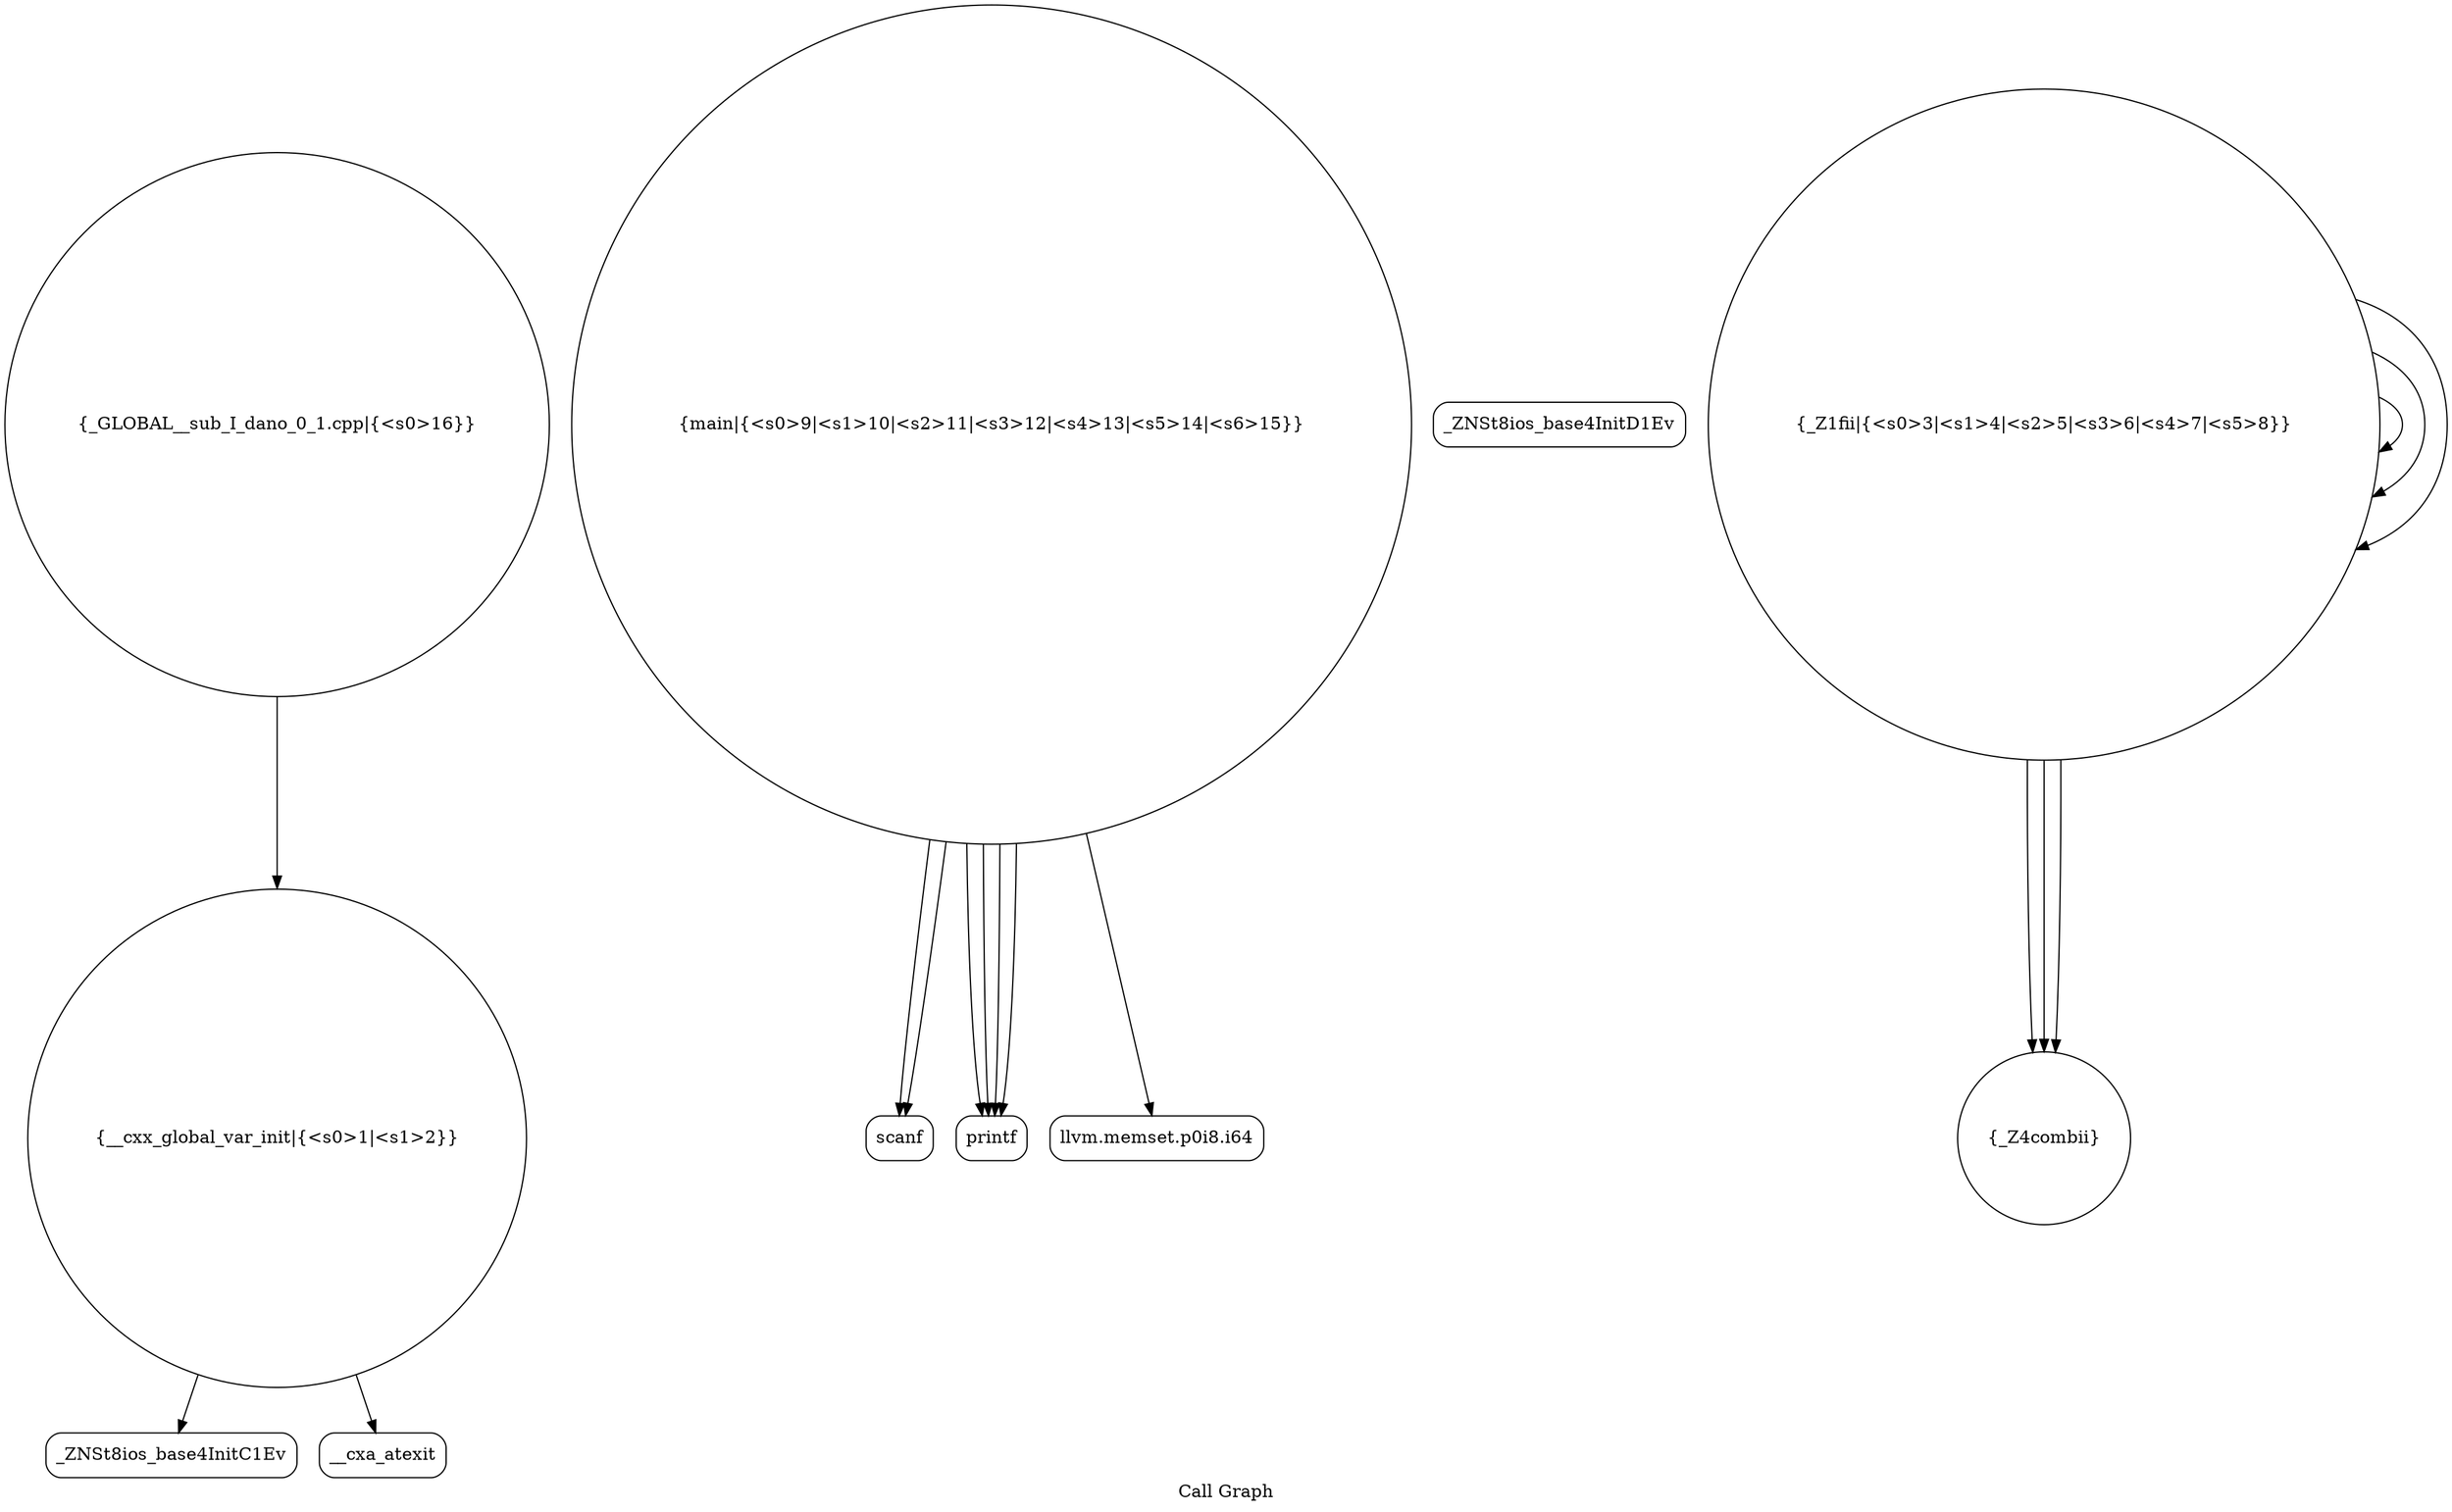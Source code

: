 digraph "Call Graph" {
	label="Call Graph";

	Node0x55c921266a40 [shape=record,shape=circle,label="{__cxx_global_var_init|{<s0>1|<s1>2}}"];
	Node0x55c921266a40:s0 -> Node0x55c921266ed0[color=black];
	Node0x55c921266a40:s1 -> Node0x55c921266fd0[color=black];
	Node0x55c9212671d0 [shape=record,shape=Mrecord,label="{scanf}"];
	Node0x55c921266f50 [shape=record,shape=Mrecord,label="{_ZNSt8ios_base4InitD1Ev}"];
	Node0x55c9212672d0 [shape=record,shape=Mrecord,label="{printf}"];
	Node0x55c921267050 [shape=record,shape=circle,label="{_Z4combii}"];
	Node0x55c921267150 [shape=record,shape=circle,label="{main|{<s0>9|<s1>10|<s2>11|<s3>12|<s4>13|<s5>14|<s6>15}}"];
	Node0x55c921267150:s0 -> Node0x55c9212671d0[color=black];
	Node0x55c921267150:s1 -> Node0x55c921267250[color=black];
	Node0x55c921267150:s2 -> Node0x55c9212672d0[color=black];
	Node0x55c921267150:s3 -> Node0x55c9212671d0[color=black];
	Node0x55c921267150:s4 -> Node0x55c9212672d0[color=black];
	Node0x55c921267150:s5 -> Node0x55c9212672d0[color=black];
	Node0x55c921267150:s6 -> Node0x55c9212672d0[color=black];
	Node0x55c921266ed0 [shape=record,shape=Mrecord,label="{_ZNSt8ios_base4InitC1Ev}"];
	Node0x55c921267250 [shape=record,shape=Mrecord,label="{llvm.memset.p0i8.i64}"];
	Node0x55c921266fd0 [shape=record,shape=Mrecord,label="{__cxa_atexit}"];
	Node0x55c921267350 [shape=record,shape=circle,label="{_GLOBAL__sub_I_dano_0_1.cpp|{<s0>16}}"];
	Node0x55c921267350:s0 -> Node0x55c921266a40[color=black];
	Node0x55c9212670d0 [shape=record,shape=circle,label="{_Z1fii|{<s0>3|<s1>4|<s2>5|<s3>6|<s4>7|<s5>8}}"];
	Node0x55c9212670d0:s0 -> Node0x55c9212670d0[color=black];
	Node0x55c9212670d0:s1 -> Node0x55c921267050[color=black];
	Node0x55c9212670d0:s2 -> Node0x55c9212670d0[color=black];
	Node0x55c9212670d0:s3 -> Node0x55c921267050[color=black];
	Node0x55c9212670d0:s4 -> Node0x55c9212670d0[color=black];
	Node0x55c9212670d0:s5 -> Node0x55c921267050[color=black];
}
